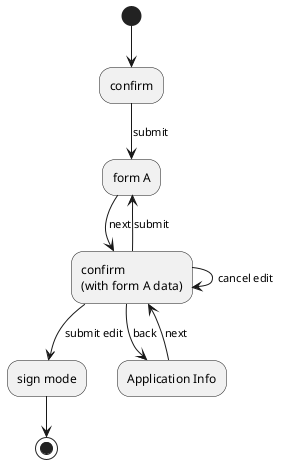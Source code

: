 @startuml

(*) --> "confirm"
--> [submit] "form A"
--> [next] "confirm\n(with form A data)"
--> [submit edit] "sign mode"
--> (*)

"confirm\n(with form A data)" --> [submit] "form A"
"confirm\n(with form A data)" --> [cancel edit] "confirm\n(with form A data)"
"confirm\n(with form A data)" --> [back] "Application Info"
"Application Info" --> [next] "confirm\n(with form A data)"


@enduml